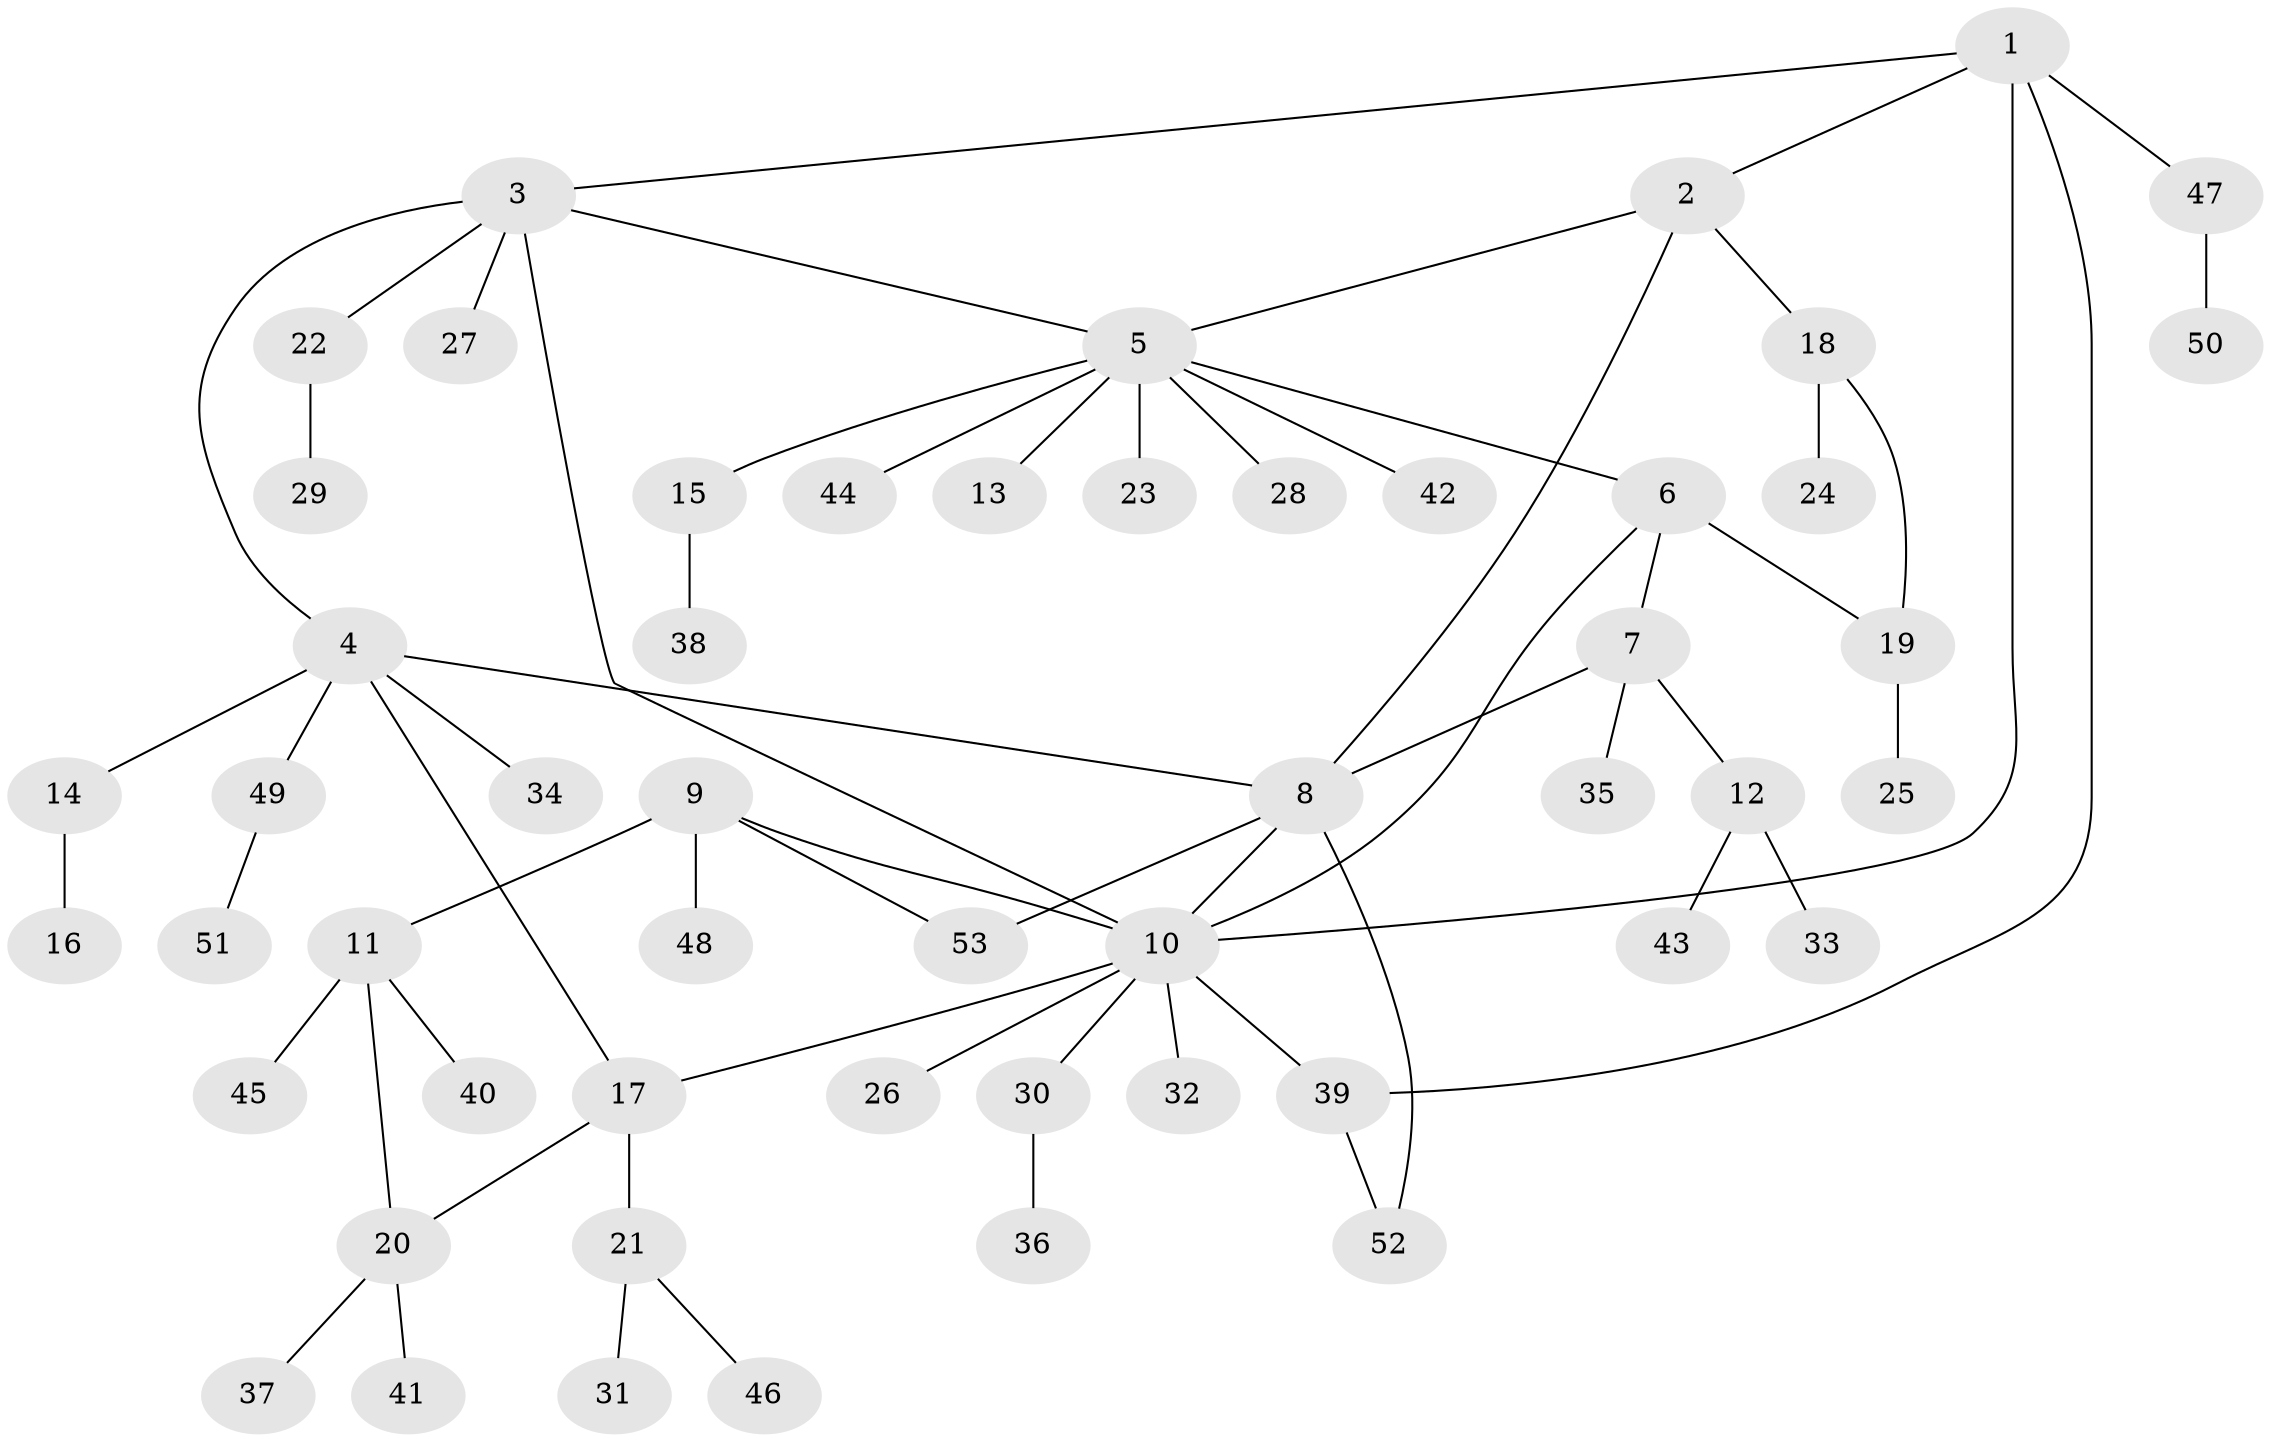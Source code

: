 // coarse degree distribution, {2: 0.1875, 6: 0.125, 1: 0.4375, 3: 0.125, 5: 0.0625, 4: 0.0625}
// Generated by graph-tools (version 1.1) at 2025/37/03/04/25 23:37:37]
// undirected, 53 vertices, 64 edges
graph export_dot {
  node [color=gray90,style=filled];
  1;
  2;
  3;
  4;
  5;
  6;
  7;
  8;
  9;
  10;
  11;
  12;
  13;
  14;
  15;
  16;
  17;
  18;
  19;
  20;
  21;
  22;
  23;
  24;
  25;
  26;
  27;
  28;
  29;
  30;
  31;
  32;
  33;
  34;
  35;
  36;
  37;
  38;
  39;
  40;
  41;
  42;
  43;
  44;
  45;
  46;
  47;
  48;
  49;
  50;
  51;
  52;
  53;
  1 -- 2;
  1 -- 3;
  1 -- 10;
  1 -- 39;
  1 -- 47;
  2 -- 5;
  2 -- 8;
  2 -- 18;
  3 -- 4;
  3 -- 5;
  3 -- 10;
  3 -- 22;
  3 -- 27;
  4 -- 8;
  4 -- 14;
  4 -- 17;
  4 -- 34;
  4 -- 49;
  5 -- 6;
  5 -- 13;
  5 -- 15;
  5 -- 23;
  5 -- 28;
  5 -- 42;
  5 -- 44;
  6 -- 7;
  6 -- 10;
  6 -- 19;
  7 -- 8;
  7 -- 12;
  7 -- 35;
  8 -- 10;
  8 -- 52;
  8 -- 53;
  9 -- 10;
  9 -- 11;
  9 -- 48;
  9 -- 53;
  10 -- 17;
  10 -- 26;
  10 -- 30;
  10 -- 32;
  10 -- 39;
  11 -- 20;
  11 -- 40;
  11 -- 45;
  12 -- 33;
  12 -- 43;
  14 -- 16;
  15 -- 38;
  17 -- 20;
  17 -- 21;
  18 -- 19;
  18 -- 24;
  19 -- 25;
  20 -- 37;
  20 -- 41;
  21 -- 31;
  21 -- 46;
  22 -- 29;
  30 -- 36;
  39 -- 52;
  47 -- 50;
  49 -- 51;
}
